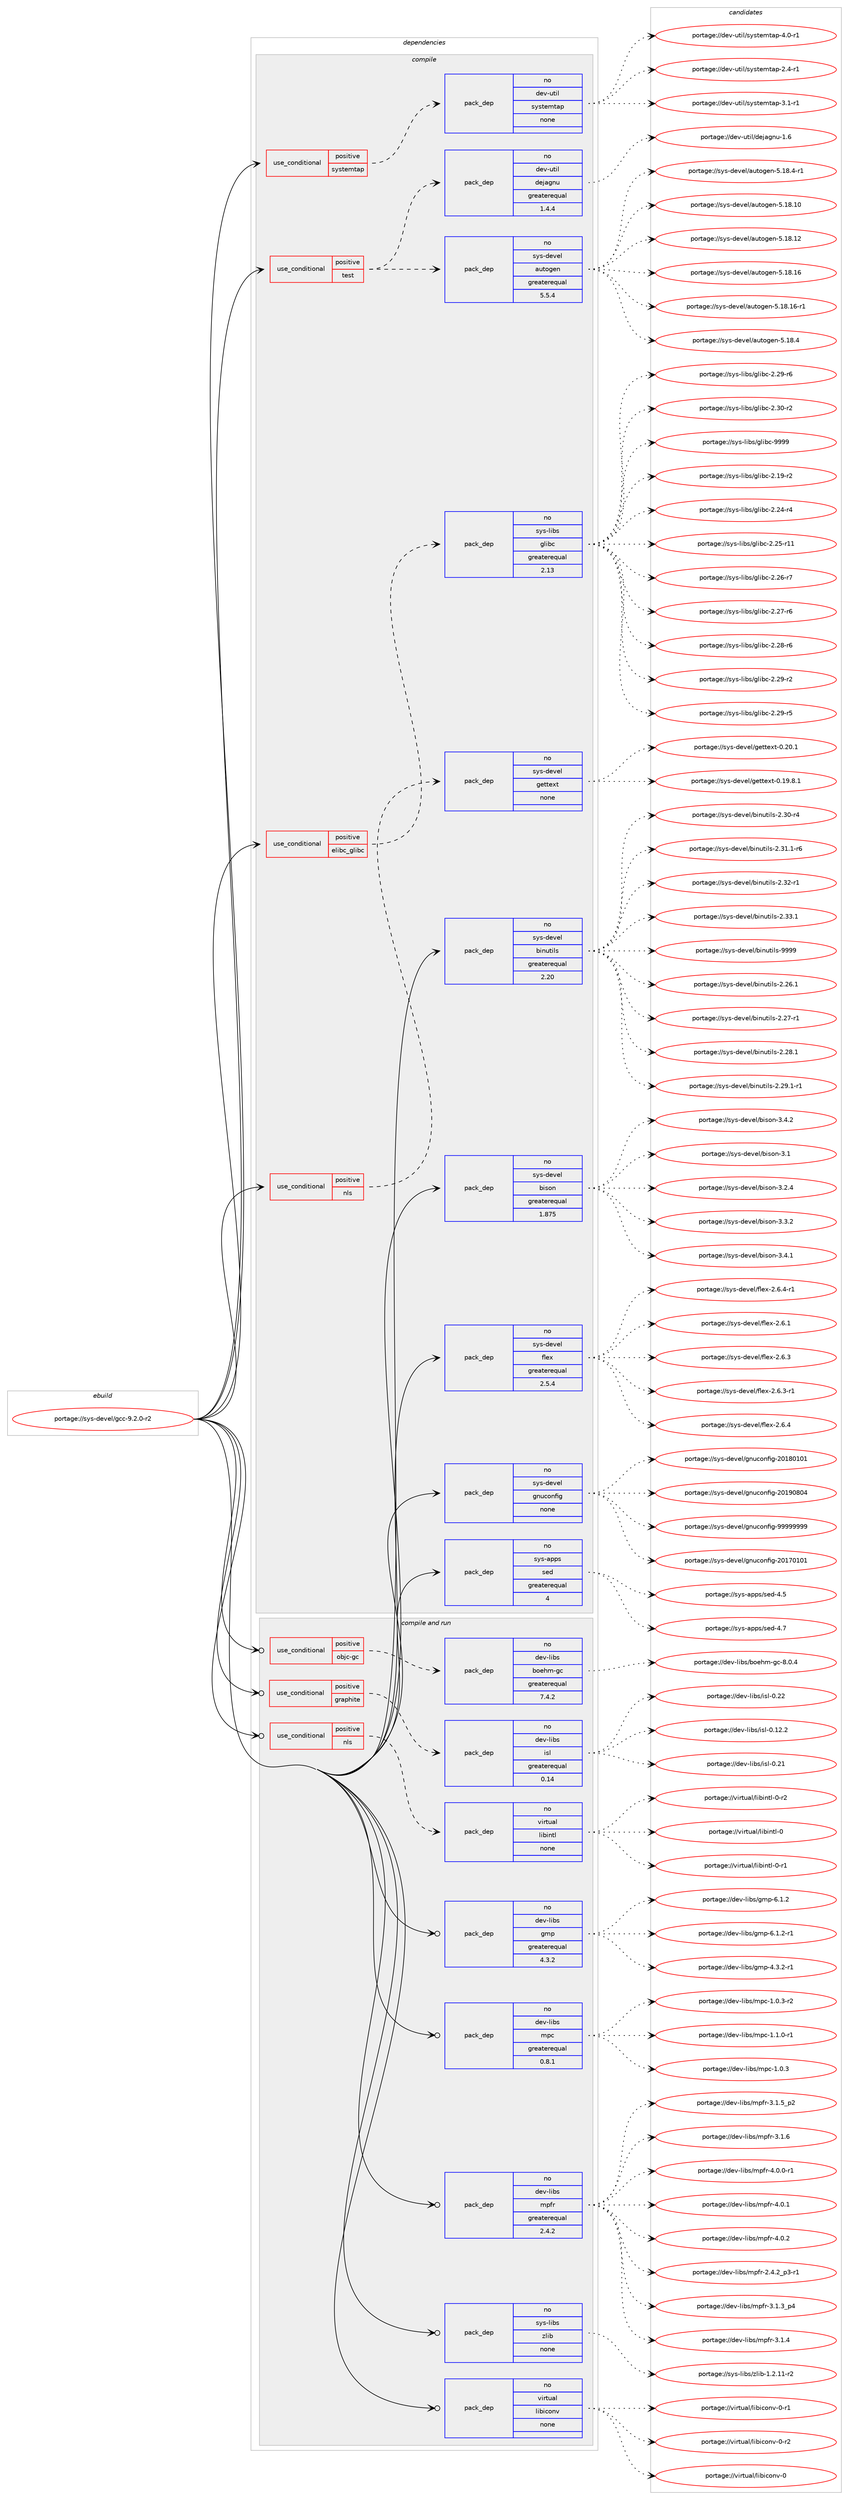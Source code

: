 digraph prolog {

# *************
# Graph options
# *************

newrank=true;
concentrate=true;
compound=true;
graph [rankdir=LR,fontname=Helvetica,fontsize=10,ranksep=1.5];#, ranksep=2.5, nodesep=0.2];
edge  [arrowhead=vee];
node  [fontname=Helvetica,fontsize=10];

# **********
# The ebuild
# **********

subgraph cluster_leftcol {
color=gray;
rank=same;
label=<<i>ebuild</i>>;
id [label="portage://sys-devel/gcc-9.2.0-r2", color=red, width=4, href="../sys-devel/gcc-9.2.0-r2.svg"];
}

# ****************
# The dependencies
# ****************

subgraph cluster_midcol {
color=gray;
label=<<i>dependencies</i>>;
subgraph cluster_compile {
fillcolor="#eeeeee";
style=filled;
label=<<i>compile</i>>;
subgraph cond102429 {
dependency422908 [label=<<TABLE BORDER="0" CELLBORDER="1" CELLSPACING="0" CELLPADDING="4"><TR><TD ROWSPAN="3" CELLPADDING="10">use_conditional</TD></TR><TR><TD>positive</TD></TR><TR><TD>elibc_glibc</TD></TR></TABLE>>, shape=none, color=red];
subgraph pack313427 {
dependency422909 [label=<<TABLE BORDER="0" CELLBORDER="1" CELLSPACING="0" CELLPADDING="4" WIDTH="220"><TR><TD ROWSPAN="6" CELLPADDING="30">pack_dep</TD></TR><TR><TD WIDTH="110">no</TD></TR><TR><TD>sys-libs</TD></TR><TR><TD>glibc</TD></TR><TR><TD>greaterequal</TD></TR><TR><TD>2.13</TD></TR></TABLE>>, shape=none, color=blue];
}
dependency422908:e -> dependency422909:w [weight=20,style="dashed",arrowhead="vee"];
}
id:e -> dependency422908:w [weight=20,style="solid",arrowhead="vee"];
subgraph cond102430 {
dependency422910 [label=<<TABLE BORDER="0" CELLBORDER="1" CELLSPACING="0" CELLPADDING="4"><TR><TD ROWSPAN="3" CELLPADDING="10">use_conditional</TD></TR><TR><TD>positive</TD></TR><TR><TD>nls</TD></TR></TABLE>>, shape=none, color=red];
subgraph pack313428 {
dependency422911 [label=<<TABLE BORDER="0" CELLBORDER="1" CELLSPACING="0" CELLPADDING="4" WIDTH="220"><TR><TD ROWSPAN="6" CELLPADDING="30">pack_dep</TD></TR><TR><TD WIDTH="110">no</TD></TR><TR><TD>sys-devel</TD></TR><TR><TD>gettext</TD></TR><TR><TD>none</TD></TR><TR><TD></TD></TR></TABLE>>, shape=none, color=blue];
}
dependency422910:e -> dependency422911:w [weight=20,style="dashed",arrowhead="vee"];
}
id:e -> dependency422910:w [weight=20,style="solid",arrowhead="vee"];
subgraph cond102431 {
dependency422912 [label=<<TABLE BORDER="0" CELLBORDER="1" CELLSPACING="0" CELLPADDING="4"><TR><TD ROWSPAN="3" CELLPADDING="10">use_conditional</TD></TR><TR><TD>positive</TD></TR><TR><TD>systemtap</TD></TR></TABLE>>, shape=none, color=red];
subgraph pack313429 {
dependency422913 [label=<<TABLE BORDER="0" CELLBORDER="1" CELLSPACING="0" CELLPADDING="4" WIDTH="220"><TR><TD ROWSPAN="6" CELLPADDING="30">pack_dep</TD></TR><TR><TD WIDTH="110">no</TD></TR><TR><TD>dev-util</TD></TR><TR><TD>systemtap</TD></TR><TR><TD>none</TD></TR><TR><TD></TD></TR></TABLE>>, shape=none, color=blue];
}
dependency422912:e -> dependency422913:w [weight=20,style="dashed",arrowhead="vee"];
}
id:e -> dependency422912:w [weight=20,style="solid",arrowhead="vee"];
subgraph cond102432 {
dependency422914 [label=<<TABLE BORDER="0" CELLBORDER="1" CELLSPACING="0" CELLPADDING="4"><TR><TD ROWSPAN="3" CELLPADDING="10">use_conditional</TD></TR><TR><TD>positive</TD></TR><TR><TD>test</TD></TR></TABLE>>, shape=none, color=red];
subgraph pack313430 {
dependency422915 [label=<<TABLE BORDER="0" CELLBORDER="1" CELLSPACING="0" CELLPADDING="4" WIDTH="220"><TR><TD ROWSPAN="6" CELLPADDING="30">pack_dep</TD></TR><TR><TD WIDTH="110">no</TD></TR><TR><TD>dev-util</TD></TR><TR><TD>dejagnu</TD></TR><TR><TD>greaterequal</TD></TR><TR><TD>1.4.4</TD></TR></TABLE>>, shape=none, color=blue];
}
dependency422914:e -> dependency422915:w [weight=20,style="dashed",arrowhead="vee"];
subgraph pack313431 {
dependency422916 [label=<<TABLE BORDER="0" CELLBORDER="1" CELLSPACING="0" CELLPADDING="4" WIDTH="220"><TR><TD ROWSPAN="6" CELLPADDING="30">pack_dep</TD></TR><TR><TD WIDTH="110">no</TD></TR><TR><TD>sys-devel</TD></TR><TR><TD>autogen</TD></TR><TR><TD>greaterequal</TD></TR><TR><TD>5.5.4</TD></TR></TABLE>>, shape=none, color=blue];
}
dependency422914:e -> dependency422916:w [weight=20,style="dashed",arrowhead="vee"];
}
id:e -> dependency422914:w [weight=20,style="solid",arrowhead="vee"];
subgraph pack313432 {
dependency422917 [label=<<TABLE BORDER="0" CELLBORDER="1" CELLSPACING="0" CELLPADDING="4" WIDTH="220"><TR><TD ROWSPAN="6" CELLPADDING="30">pack_dep</TD></TR><TR><TD WIDTH="110">no</TD></TR><TR><TD>sys-apps</TD></TR><TR><TD>sed</TD></TR><TR><TD>greaterequal</TD></TR><TR><TD>4</TD></TR></TABLE>>, shape=none, color=blue];
}
id:e -> dependency422917:w [weight=20,style="solid",arrowhead="vee"];
subgraph pack313433 {
dependency422918 [label=<<TABLE BORDER="0" CELLBORDER="1" CELLSPACING="0" CELLPADDING="4" WIDTH="220"><TR><TD ROWSPAN="6" CELLPADDING="30">pack_dep</TD></TR><TR><TD WIDTH="110">no</TD></TR><TR><TD>sys-devel</TD></TR><TR><TD>binutils</TD></TR><TR><TD>greaterequal</TD></TR><TR><TD>2.20</TD></TR></TABLE>>, shape=none, color=blue];
}
id:e -> dependency422918:w [weight=20,style="solid",arrowhead="vee"];
subgraph pack313434 {
dependency422919 [label=<<TABLE BORDER="0" CELLBORDER="1" CELLSPACING="0" CELLPADDING="4" WIDTH="220"><TR><TD ROWSPAN="6" CELLPADDING="30">pack_dep</TD></TR><TR><TD WIDTH="110">no</TD></TR><TR><TD>sys-devel</TD></TR><TR><TD>bison</TD></TR><TR><TD>greaterequal</TD></TR><TR><TD>1.875</TD></TR></TABLE>>, shape=none, color=blue];
}
id:e -> dependency422919:w [weight=20,style="solid",arrowhead="vee"];
subgraph pack313435 {
dependency422920 [label=<<TABLE BORDER="0" CELLBORDER="1" CELLSPACING="0" CELLPADDING="4" WIDTH="220"><TR><TD ROWSPAN="6" CELLPADDING="30">pack_dep</TD></TR><TR><TD WIDTH="110">no</TD></TR><TR><TD>sys-devel</TD></TR><TR><TD>flex</TD></TR><TR><TD>greaterequal</TD></TR><TR><TD>2.5.4</TD></TR></TABLE>>, shape=none, color=blue];
}
id:e -> dependency422920:w [weight=20,style="solid",arrowhead="vee"];
subgraph pack313436 {
dependency422921 [label=<<TABLE BORDER="0" CELLBORDER="1" CELLSPACING="0" CELLPADDING="4" WIDTH="220"><TR><TD ROWSPAN="6" CELLPADDING="30">pack_dep</TD></TR><TR><TD WIDTH="110">no</TD></TR><TR><TD>sys-devel</TD></TR><TR><TD>gnuconfig</TD></TR><TR><TD>none</TD></TR><TR><TD></TD></TR></TABLE>>, shape=none, color=blue];
}
id:e -> dependency422921:w [weight=20,style="solid",arrowhead="vee"];
}
subgraph cluster_compileandrun {
fillcolor="#eeeeee";
style=filled;
label=<<i>compile and run</i>>;
subgraph cond102433 {
dependency422922 [label=<<TABLE BORDER="0" CELLBORDER="1" CELLSPACING="0" CELLPADDING="4"><TR><TD ROWSPAN="3" CELLPADDING="10">use_conditional</TD></TR><TR><TD>positive</TD></TR><TR><TD>graphite</TD></TR></TABLE>>, shape=none, color=red];
subgraph pack313437 {
dependency422923 [label=<<TABLE BORDER="0" CELLBORDER="1" CELLSPACING="0" CELLPADDING="4" WIDTH="220"><TR><TD ROWSPAN="6" CELLPADDING="30">pack_dep</TD></TR><TR><TD WIDTH="110">no</TD></TR><TR><TD>dev-libs</TD></TR><TR><TD>isl</TD></TR><TR><TD>greaterequal</TD></TR><TR><TD>0.14</TD></TR></TABLE>>, shape=none, color=blue];
}
dependency422922:e -> dependency422923:w [weight=20,style="dashed",arrowhead="vee"];
}
id:e -> dependency422922:w [weight=20,style="solid",arrowhead="odotvee"];
subgraph cond102434 {
dependency422924 [label=<<TABLE BORDER="0" CELLBORDER="1" CELLSPACING="0" CELLPADDING="4"><TR><TD ROWSPAN="3" CELLPADDING="10">use_conditional</TD></TR><TR><TD>positive</TD></TR><TR><TD>nls</TD></TR></TABLE>>, shape=none, color=red];
subgraph pack313438 {
dependency422925 [label=<<TABLE BORDER="0" CELLBORDER="1" CELLSPACING="0" CELLPADDING="4" WIDTH="220"><TR><TD ROWSPAN="6" CELLPADDING="30">pack_dep</TD></TR><TR><TD WIDTH="110">no</TD></TR><TR><TD>virtual</TD></TR><TR><TD>libintl</TD></TR><TR><TD>none</TD></TR><TR><TD></TD></TR></TABLE>>, shape=none, color=blue];
}
dependency422924:e -> dependency422925:w [weight=20,style="dashed",arrowhead="vee"];
}
id:e -> dependency422924:w [weight=20,style="solid",arrowhead="odotvee"];
subgraph cond102435 {
dependency422926 [label=<<TABLE BORDER="0" CELLBORDER="1" CELLSPACING="0" CELLPADDING="4"><TR><TD ROWSPAN="3" CELLPADDING="10">use_conditional</TD></TR><TR><TD>positive</TD></TR><TR><TD>objc-gc</TD></TR></TABLE>>, shape=none, color=red];
subgraph pack313439 {
dependency422927 [label=<<TABLE BORDER="0" CELLBORDER="1" CELLSPACING="0" CELLPADDING="4" WIDTH="220"><TR><TD ROWSPAN="6" CELLPADDING="30">pack_dep</TD></TR><TR><TD WIDTH="110">no</TD></TR><TR><TD>dev-libs</TD></TR><TR><TD>boehm-gc</TD></TR><TR><TD>greaterequal</TD></TR><TR><TD>7.4.2</TD></TR></TABLE>>, shape=none, color=blue];
}
dependency422926:e -> dependency422927:w [weight=20,style="dashed",arrowhead="vee"];
}
id:e -> dependency422926:w [weight=20,style="solid",arrowhead="odotvee"];
subgraph pack313440 {
dependency422928 [label=<<TABLE BORDER="0" CELLBORDER="1" CELLSPACING="0" CELLPADDING="4" WIDTH="220"><TR><TD ROWSPAN="6" CELLPADDING="30">pack_dep</TD></TR><TR><TD WIDTH="110">no</TD></TR><TR><TD>dev-libs</TD></TR><TR><TD>gmp</TD></TR><TR><TD>greaterequal</TD></TR><TR><TD>4.3.2</TD></TR></TABLE>>, shape=none, color=blue];
}
id:e -> dependency422928:w [weight=20,style="solid",arrowhead="odotvee"];
subgraph pack313441 {
dependency422929 [label=<<TABLE BORDER="0" CELLBORDER="1" CELLSPACING="0" CELLPADDING="4" WIDTH="220"><TR><TD ROWSPAN="6" CELLPADDING="30">pack_dep</TD></TR><TR><TD WIDTH="110">no</TD></TR><TR><TD>dev-libs</TD></TR><TR><TD>mpc</TD></TR><TR><TD>greaterequal</TD></TR><TR><TD>0.8.1</TD></TR></TABLE>>, shape=none, color=blue];
}
id:e -> dependency422929:w [weight=20,style="solid",arrowhead="odotvee"];
subgraph pack313442 {
dependency422930 [label=<<TABLE BORDER="0" CELLBORDER="1" CELLSPACING="0" CELLPADDING="4" WIDTH="220"><TR><TD ROWSPAN="6" CELLPADDING="30">pack_dep</TD></TR><TR><TD WIDTH="110">no</TD></TR><TR><TD>dev-libs</TD></TR><TR><TD>mpfr</TD></TR><TR><TD>greaterequal</TD></TR><TR><TD>2.4.2</TD></TR></TABLE>>, shape=none, color=blue];
}
id:e -> dependency422930:w [weight=20,style="solid",arrowhead="odotvee"];
subgraph pack313443 {
dependency422931 [label=<<TABLE BORDER="0" CELLBORDER="1" CELLSPACING="0" CELLPADDING="4" WIDTH="220"><TR><TD ROWSPAN="6" CELLPADDING="30">pack_dep</TD></TR><TR><TD WIDTH="110">no</TD></TR><TR><TD>sys-libs</TD></TR><TR><TD>zlib</TD></TR><TR><TD>none</TD></TR><TR><TD></TD></TR></TABLE>>, shape=none, color=blue];
}
id:e -> dependency422931:w [weight=20,style="solid",arrowhead="odotvee"];
subgraph pack313444 {
dependency422932 [label=<<TABLE BORDER="0" CELLBORDER="1" CELLSPACING="0" CELLPADDING="4" WIDTH="220"><TR><TD ROWSPAN="6" CELLPADDING="30">pack_dep</TD></TR><TR><TD WIDTH="110">no</TD></TR><TR><TD>virtual</TD></TR><TR><TD>libiconv</TD></TR><TR><TD>none</TD></TR><TR><TD></TD></TR></TABLE>>, shape=none, color=blue];
}
id:e -> dependency422932:w [weight=20,style="solid",arrowhead="odotvee"];
}
subgraph cluster_run {
fillcolor="#eeeeee";
style=filled;
label=<<i>run</i>>;
}
}

# **************
# The candidates
# **************

subgraph cluster_choices {
rank=same;
color=gray;
label=<<i>candidates</i>>;

subgraph choice313427 {
color=black;
nodesep=1;
choiceportage115121115451081059811547103108105989945504649574511450 [label="portage://sys-libs/glibc-2.19-r2", color=red, width=4,href="../sys-libs/glibc-2.19-r2.svg"];
choiceportage115121115451081059811547103108105989945504650524511452 [label="portage://sys-libs/glibc-2.24-r4", color=red, width=4,href="../sys-libs/glibc-2.24-r4.svg"];
choiceportage11512111545108105981154710310810598994550465053451144949 [label="portage://sys-libs/glibc-2.25-r11", color=red, width=4,href="../sys-libs/glibc-2.25-r11.svg"];
choiceportage115121115451081059811547103108105989945504650544511455 [label="portage://sys-libs/glibc-2.26-r7", color=red, width=4,href="../sys-libs/glibc-2.26-r7.svg"];
choiceportage115121115451081059811547103108105989945504650554511454 [label="portage://sys-libs/glibc-2.27-r6", color=red, width=4,href="../sys-libs/glibc-2.27-r6.svg"];
choiceportage115121115451081059811547103108105989945504650564511454 [label="portage://sys-libs/glibc-2.28-r6", color=red, width=4,href="../sys-libs/glibc-2.28-r6.svg"];
choiceportage115121115451081059811547103108105989945504650574511450 [label="portage://sys-libs/glibc-2.29-r2", color=red, width=4,href="../sys-libs/glibc-2.29-r2.svg"];
choiceportage115121115451081059811547103108105989945504650574511453 [label="portage://sys-libs/glibc-2.29-r5", color=red, width=4,href="../sys-libs/glibc-2.29-r5.svg"];
choiceportage115121115451081059811547103108105989945504650574511454 [label="portage://sys-libs/glibc-2.29-r6", color=red, width=4,href="../sys-libs/glibc-2.29-r6.svg"];
choiceportage115121115451081059811547103108105989945504651484511450 [label="portage://sys-libs/glibc-2.30-r2", color=red, width=4,href="../sys-libs/glibc-2.30-r2.svg"];
choiceportage11512111545108105981154710310810598994557575757 [label="portage://sys-libs/glibc-9999", color=red, width=4,href="../sys-libs/glibc-9999.svg"];
dependency422909:e -> choiceportage115121115451081059811547103108105989945504649574511450:w [style=dotted,weight="100"];
dependency422909:e -> choiceportage115121115451081059811547103108105989945504650524511452:w [style=dotted,weight="100"];
dependency422909:e -> choiceportage11512111545108105981154710310810598994550465053451144949:w [style=dotted,weight="100"];
dependency422909:e -> choiceportage115121115451081059811547103108105989945504650544511455:w [style=dotted,weight="100"];
dependency422909:e -> choiceportage115121115451081059811547103108105989945504650554511454:w [style=dotted,weight="100"];
dependency422909:e -> choiceportage115121115451081059811547103108105989945504650564511454:w [style=dotted,weight="100"];
dependency422909:e -> choiceportage115121115451081059811547103108105989945504650574511450:w [style=dotted,weight="100"];
dependency422909:e -> choiceportage115121115451081059811547103108105989945504650574511453:w [style=dotted,weight="100"];
dependency422909:e -> choiceportage115121115451081059811547103108105989945504650574511454:w [style=dotted,weight="100"];
dependency422909:e -> choiceportage115121115451081059811547103108105989945504651484511450:w [style=dotted,weight="100"];
dependency422909:e -> choiceportage11512111545108105981154710310810598994557575757:w [style=dotted,weight="100"];
}
subgraph choice313428 {
color=black;
nodesep=1;
choiceportage1151211154510010111810110847103101116116101120116454846495746564649 [label="portage://sys-devel/gettext-0.19.8.1", color=red, width=4,href="../sys-devel/gettext-0.19.8.1.svg"];
choiceportage115121115451001011181011084710310111611610112011645484650484649 [label="portage://sys-devel/gettext-0.20.1", color=red, width=4,href="../sys-devel/gettext-0.20.1.svg"];
dependency422911:e -> choiceportage1151211154510010111810110847103101116116101120116454846495746564649:w [style=dotted,weight="100"];
dependency422911:e -> choiceportage115121115451001011181011084710310111611610112011645484650484649:w [style=dotted,weight="100"];
}
subgraph choice313429 {
color=black;
nodesep=1;
choiceportage100101118451171161051084711512111511610110911697112455046524511449 [label="portage://dev-util/systemtap-2.4-r1", color=red, width=4,href="../dev-util/systemtap-2.4-r1.svg"];
choiceportage100101118451171161051084711512111511610110911697112455146494511449 [label="portage://dev-util/systemtap-3.1-r1", color=red, width=4,href="../dev-util/systemtap-3.1-r1.svg"];
choiceportage100101118451171161051084711512111511610110911697112455246484511449 [label="portage://dev-util/systemtap-4.0-r1", color=red, width=4,href="../dev-util/systemtap-4.0-r1.svg"];
dependency422913:e -> choiceportage100101118451171161051084711512111511610110911697112455046524511449:w [style=dotted,weight="100"];
dependency422913:e -> choiceportage100101118451171161051084711512111511610110911697112455146494511449:w [style=dotted,weight="100"];
dependency422913:e -> choiceportage100101118451171161051084711512111511610110911697112455246484511449:w [style=dotted,weight="100"];
}
subgraph choice313430 {
color=black;
nodesep=1;
choiceportage10010111845117116105108471001011069710311011745494654 [label="portage://dev-util/dejagnu-1.6", color=red, width=4,href="../dev-util/dejagnu-1.6.svg"];
dependency422915:e -> choiceportage10010111845117116105108471001011069710311011745494654:w [style=dotted,weight="100"];
}
subgraph choice313431 {
color=black;
nodesep=1;
choiceportage1151211154510010111810110847971171161111031011104553464956464948 [label="portage://sys-devel/autogen-5.18.10", color=red, width=4,href="../sys-devel/autogen-5.18.10.svg"];
choiceportage1151211154510010111810110847971171161111031011104553464956464950 [label="portage://sys-devel/autogen-5.18.12", color=red, width=4,href="../sys-devel/autogen-5.18.12.svg"];
choiceportage1151211154510010111810110847971171161111031011104553464956464954 [label="portage://sys-devel/autogen-5.18.16", color=red, width=4,href="../sys-devel/autogen-5.18.16.svg"];
choiceportage11512111545100101118101108479711711611110310111045534649564649544511449 [label="portage://sys-devel/autogen-5.18.16-r1", color=red, width=4,href="../sys-devel/autogen-5.18.16-r1.svg"];
choiceportage11512111545100101118101108479711711611110310111045534649564652 [label="portage://sys-devel/autogen-5.18.4", color=red, width=4,href="../sys-devel/autogen-5.18.4.svg"];
choiceportage115121115451001011181011084797117116111103101110455346495646524511449 [label="portage://sys-devel/autogen-5.18.4-r1", color=red, width=4,href="../sys-devel/autogen-5.18.4-r1.svg"];
dependency422916:e -> choiceportage1151211154510010111810110847971171161111031011104553464956464948:w [style=dotted,weight="100"];
dependency422916:e -> choiceportage1151211154510010111810110847971171161111031011104553464956464950:w [style=dotted,weight="100"];
dependency422916:e -> choiceportage1151211154510010111810110847971171161111031011104553464956464954:w [style=dotted,weight="100"];
dependency422916:e -> choiceportage11512111545100101118101108479711711611110310111045534649564649544511449:w [style=dotted,weight="100"];
dependency422916:e -> choiceportage11512111545100101118101108479711711611110310111045534649564652:w [style=dotted,weight="100"];
dependency422916:e -> choiceportage115121115451001011181011084797117116111103101110455346495646524511449:w [style=dotted,weight="100"];
}
subgraph choice313432 {
color=black;
nodesep=1;
choiceportage11512111545971121121154711510110045524653 [label="portage://sys-apps/sed-4.5", color=red, width=4,href="../sys-apps/sed-4.5.svg"];
choiceportage11512111545971121121154711510110045524655 [label="portage://sys-apps/sed-4.7", color=red, width=4,href="../sys-apps/sed-4.7.svg"];
dependency422917:e -> choiceportage11512111545971121121154711510110045524653:w [style=dotted,weight="100"];
dependency422917:e -> choiceportage11512111545971121121154711510110045524655:w [style=dotted,weight="100"];
}
subgraph choice313433 {
color=black;
nodesep=1;
choiceportage11512111545100101118101108479810511011711610510811545504650544649 [label="portage://sys-devel/binutils-2.26.1", color=red, width=4,href="../sys-devel/binutils-2.26.1.svg"];
choiceportage11512111545100101118101108479810511011711610510811545504650554511449 [label="portage://sys-devel/binutils-2.27-r1", color=red, width=4,href="../sys-devel/binutils-2.27-r1.svg"];
choiceportage11512111545100101118101108479810511011711610510811545504650564649 [label="portage://sys-devel/binutils-2.28.1", color=red, width=4,href="../sys-devel/binutils-2.28.1.svg"];
choiceportage115121115451001011181011084798105110117116105108115455046505746494511449 [label="portage://sys-devel/binutils-2.29.1-r1", color=red, width=4,href="../sys-devel/binutils-2.29.1-r1.svg"];
choiceportage11512111545100101118101108479810511011711610510811545504651484511452 [label="portage://sys-devel/binutils-2.30-r4", color=red, width=4,href="../sys-devel/binutils-2.30-r4.svg"];
choiceportage115121115451001011181011084798105110117116105108115455046514946494511454 [label="portage://sys-devel/binutils-2.31.1-r6", color=red, width=4,href="../sys-devel/binutils-2.31.1-r6.svg"];
choiceportage11512111545100101118101108479810511011711610510811545504651504511449 [label="portage://sys-devel/binutils-2.32-r1", color=red, width=4,href="../sys-devel/binutils-2.32-r1.svg"];
choiceportage11512111545100101118101108479810511011711610510811545504651514649 [label="portage://sys-devel/binutils-2.33.1", color=red, width=4,href="../sys-devel/binutils-2.33.1.svg"];
choiceportage1151211154510010111810110847981051101171161051081154557575757 [label="portage://sys-devel/binutils-9999", color=red, width=4,href="../sys-devel/binutils-9999.svg"];
dependency422918:e -> choiceportage11512111545100101118101108479810511011711610510811545504650544649:w [style=dotted,weight="100"];
dependency422918:e -> choiceportage11512111545100101118101108479810511011711610510811545504650554511449:w [style=dotted,weight="100"];
dependency422918:e -> choiceportage11512111545100101118101108479810511011711610510811545504650564649:w [style=dotted,weight="100"];
dependency422918:e -> choiceportage115121115451001011181011084798105110117116105108115455046505746494511449:w [style=dotted,weight="100"];
dependency422918:e -> choiceportage11512111545100101118101108479810511011711610510811545504651484511452:w [style=dotted,weight="100"];
dependency422918:e -> choiceportage115121115451001011181011084798105110117116105108115455046514946494511454:w [style=dotted,weight="100"];
dependency422918:e -> choiceportage11512111545100101118101108479810511011711610510811545504651504511449:w [style=dotted,weight="100"];
dependency422918:e -> choiceportage11512111545100101118101108479810511011711610510811545504651514649:w [style=dotted,weight="100"];
dependency422918:e -> choiceportage1151211154510010111810110847981051101171161051081154557575757:w [style=dotted,weight="100"];
}
subgraph choice313434 {
color=black;
nodesep=1;
choiceportage11512111545100101118101108479810511511111045514649 [label="portage://sys-devel/bison-3.1", color=red, width=4,href="../sys-devel/bison-3.1.svg"];
choiceportage115121115451001011181011084798105115111110455146504652 [label="portage://sys-devel/bison-3.2.4", color=red, width=4,href="../sys-devel/bison-3.2.4.svg"];
choiceportage115121115451001011181011084798105115111110455146514650 [label="portage://sys-devel/bison-3.3.2", color=red, width=4,href="../sys-devel/bison-3.3.2.svg"];
choiceportage115121115451001011181011084798105115111110455146524649 [label="portage://sys-devel/bison-3.4.1", color=red, width=4,href="../sys-devel/bison-3.4.1.svg"];
choiceportage115121115451001011181011084798105115111110455146524650 [label="portage://sys-devel/bison-3.4.2", color=red, width=4,href="../sys-devel/bison-3.4.2.svg"];
dependency422919:e -> choiceportage11512111545100101118101108479810511511111045514649:w [style=dotted,weight="100"];
dependency422919:e -> choiceportage115121115451001011181011084798105115111110455146504652:w [style=dotted,weight="100"];
dependency422919:e -> choiceportage115121115451001011181011084798105115111110455146514650:w [style=dotted,weight="100"];
dependency422919:e -> choiceportage115121115451001011181011084798105115111110455146524649:w [style=dotted,weight="100"];
dependency422919:e -> choiceportage115121115451001011181011084798105115111110455146524650:w [style=dotted,weight="100"];
}
subgraph choice313435 {
color=black;
nodesep=1;
choiceportage1151211154510010111810110847102108101120455046544649 [label="portage://sys-devel/flex-2.6.1", color=red, width=4,href="../sys-devel/flex-2.6.1.svg"];
choiceportage1151211154510010111810110847102108101120455046544651 [label="portage://sys-devel/flex-2.6.3", color=red, width=4,href="../sys-devel/flex-2.6.3.svg"];
choiceportage11512111545100101118101108471021081011204550465446514511449 [label="portage://sys-devel/flex-2.6.3-r1", color=red, width=4,href="../sys-devel/flex-2.6.3-r1.svg"];
choiceportage1151211154510010111810110847102108101120455046544652 [label="portage://sys-devel/flex-2.6.4", color=red, width=4,href="../sys-devel/flex-2.6.4.svg"];
choiceportage11512111545100101118101108471021081011204550465446524511449 [label="portage://sys-devel/flex-2.6.4-r1", color=red, width=4,href="../sys-devel/flex-2.6.4-r1.svg"];
dependency422920:e -> choiceportage1151211154510010111810110847102108101120455046544649:w [style=dotted,weight="100"];
dependency422920:e -> choiceportage1151211154510010111810110847102108101120455046544651:w [style=dotted,weight="100"];
dependency422920:e -> choiceportage11512111545100101118101108471021081011204550465446514511449:w [style=dotted,weight="100"];
dependency422920:e -> choiceportage1151211154510010111810110847102108101120455046544652:w [style=dotted,weight="100"];
dependency422920:e -> choiceportage11512111545100101118101108471021081011204550465446524511449:w [style=dotted,weight="100"];
}
subgraph choice313436 {
color=black;
nodesep=1;
choiceportage115121115451001011181011084710311011799111110102105103455048495548494849 [label="portage://sys-devel/gnuconfig-20170101", color=red, width=4,href="../sys-devel/gnuconfig-20170101.svg"];
choiceportage115121115451001011181011084710311011799111110102105103455048495648494849 [label="portage://sys-devel/gnuconfig-20180101", color=red, width=4,href="../sys-devel/gnuconfig-20180101.svg"];
choiceportage115121115451001011181011084710311011799111110102105103455048495748564852 [label="portage://sys-devel/gnuconfig-20190804", color=red, width=4,href="../sys-devel/gnuconfig-20190804.svg"];
choiceportage115121115451001011181011084710311011799111110102105103455757575757575757 [label="portage://sys-devel/gnuconfig-99999999", color=red, width=4,href="../sys-devel/gnuconfig-99999999.svg"];
dependency422921:e -> choiceportage115121115451001011181011084710311011799111110102105103455048495548494849:w [style=dotted,weight="100"];
dependency422921:e -> choiceportage115121115451001011181011084710311011799111110102105103455048495648494849:w [style=dotted,weight="100"];
dependency422921:e -> choiceportage115121115451001011181011084710311011799111110102105103455048495748564852:w [style=dotted,weight="100"];
dependency422921:e -> choiceportage115121115451001011181011084710311011799111110102105103455757575757575757:w [style=dotted,weight="100"];
}
subgraph choice313437 {
color=black;
nodesep=1;
choiceportage10010111845108105981154710511510845484649504650 [label="portage://dev-libs/isl-0.12.2", color=red, width=4,href="../dev-libs/isl-0.12.2.svg"];
choiceportage1001011184510810598115471051151084548465049 [label="portage://dev-libs/isl-0.21", color=red, width=4,href="../dev-libs/isl-0.21.svg"];
choiceportage1001011184510810598115471051151084548465050 [label="portage://dev-libs/isl-0.22", color=red, width=4,href="../dev-libs/isl-0.22.svg"];
dependency422923:e -> choiceportage10010111845108105981154710511510845484649504650:w [style=dotted,weight="100"];
dependency422923:e -> choiceportage1001011184510810598115471051151084548465049:w [style=dotted,weight="100"];
dependency422923:e -> choiceportage1001011184510810598115471051151084548465050:w [style=dotted,weight="100"];
}
subgraph choice313438 {
color=black;
nodesep=1;
choiceportage1181051141161179710847108105981051101161084548 [label="portage://virtual/libintl-0", color=red, width=4,href="../virtual/libintl-0.svg"];
choiceportage11810511411611797108471081059810511011610845484511449 [label="portage://virtual/libintl-0-r1", color=red, width=4,href="../virtual/libintl-0-r1.svg"];
choiceportage11810511411611797108471081059810511011610845484511450 [label="portage://virtual/libintl-0-r2", color=red, width=4,href="../virtual/libintl-0-r2.svg"];
dependency422925:e -> choiceportage1181051141161179710847108105981051101161084548:w [style=dotted,weight="100"];
dependency422925:e -> choiceportage11810511411611797108471081059810511011610845484511449:w [style=dotted,weight="100"];
dependency422925:e -> choiceportage11810511411611797108471081059810511011610845484511450:w [style=dotted,weight="100"];
}
subgraph choice313439 {
color=black;
nodesep=1;
choiceportage100101118451081059811547981111011041094510399455646484652 [label="portage://dev-libs/boehm-gc-8.0.4", color=red, width=4,href="../dev-libs/boehm-gc-8.0.4.svg"];
dependency422927:e -> choiceportage100101118451081059811547981111011041094510399455646484652:w [style=dotted,weight="100"];
}
subgraph choice313440 {
color=black;
nodesep=1;
choiceportage1001011184510810598115471031091124552465146504511449 [label="portage://dev-libs/gmp-4.3.2-r1", color=red, width=4,href="../dev-libs/gmp-4.3.2-r1.svg"];
choiceportage100101118451081059811547103109112455446494650 [label="portage://dev-libs/gmp-6.1.2", color=red, width=4,href="../dev-libs/gmp-6.1.2.svg"];
choiceportage1001011184510810598115471031091124554464946504511449 [label="portage://dev-libs/gmp-6.1.2-r1", color=red, width=4,href="../dev-libs/gmp-6.1.2-r1.svg"];
dependency422928:e -> choiceportage1001011184510810598115471031091124552465146504511449:w [style=dotted,weight="100"];
dependency422928:e -> choiceportage100101118451081059811547103109112455446494650:w [style=dotted,weight="100"];
dependency422928:e -> choiceportage1001011184510810598115471031091124554464946504511449:w [style=dotted,weight="100"];
}
subgraph choice313441 {
color=black;
nodesep=1;
choiceportage10010111845108105981154710911299454946484651 [label="portage://dev-libs/mpc-1.0.3", color=red, width=4,href="../dev-libs/mpc-1.0.3.svg"];
choiceportage100101118451081059811547109112994549464846514511450 [label="portage://dev-libs/mpc-1.0.3-r2", color=red, width=4,href="../dev-libs/mpc-1.0.3-r2.svg"];
choiceportage100101118451081059811547109112994549464946484511449 [label="portage://dev-libs/mpc-1.1.0-r1", color=red, width=4,href="../dev-libs/mpc-1.1.0-r1.svg"];
dependency422929:e -> choiceportage10010111845108105981154710911299454946484651:w [style=dotted,weight="100"];
dependency422929:e -> choiceportage100101118451081059811547109112994549464846514511450:w [style=dotted,weight="100"];
dependency422929:e -> choiceportage100101118451081059811547109112994549464946484511449:w [style=dotted,weight="100"];
}
subgraph choice313442 {
color=black;
nodesep=1;
choiceportage10010111845108105981154710911210211445504652465095112514511449 [label="portage://dev-libs/mpfr-2.4.2_p3-r1", color=red, width=4,href="../dev-libs/mpfr-2.4.2_p3-r1.svg"];
choiceportage1001011184510810598115471091121021144551464946519511252 [label="portage://dev-libs/mpfr-3.1.3_p4", color=red, width=4,href="../dev-libs/mpfr-3.1.3_p4.svg"];
choiceportage100101118451081059811547109112102114455146494652 [label="portage://dev-libs/mpfr-3.1.4", color=red, width=4,href="../dev-libs/mpfr-3.1.4.svg"];
choiceportage1001011184510810598115471091121021144551464946539511250 [label="portage://dev-libs/mpfr-3.1.5_p2", color=red, width=4,href="../dev-libs/mpfr-3.1.5_p2.svg"];
choiceportage100101118451081059811547109112102114455146494654 [label="portage://dev-libs/mpfr-3.1.6", color=red, width=4,href="../dev-libs/mpfr-3.1.6.svg"];
choiceportage1001011184510810598115471091121021144552464846484511449 [label="portage://dev-libs/mpfr-4.0.0-r1", color=red, width=4,href="../dev-libs/mpfr-4.0.0-r1.svg"];
choiceportage100101118451081059811547109112102114455246484649 [label="portage://dev-libs/mpfr-4.0.1", color=red, width=4,href="../dev-libs/mpfr-4.0.1.svg"];
choiceportage100101118451081059811547109112102114455246484650 [label="portage://dev-libs/mpfr-4.0.2", color=red, width=4,href="../dev-libs/mpfr-4.0.2.svg"];
dependency422930:e -> choiceportage10010111845108105981154710911210211445504652465095112514511449:w [style=dotted,weight="100"];
dependency422930:e -> choiceportage1001011184510810598115471091121021144551464946519511252:w [style=dotted,weight="100"];
dependency422930:e -> choiceportage100101118451081059811547109112102114455146494652:w [style=dotted,weight="100"];
dependency422930:e -> choiceportage1001011184510810598115471091121021144551464946539511250:w [style=dotted,weight="100"];
dependency422930:e -> choiceportage100101118451081059811547109112102114455146494654:w [style=dotted,weight="100"];
dependency422930:e -> choiceportage1001011184510810598115471091121021144552464846484511449:w [style=dotted,weight="100"];
dependency422930:e -> choiceportage100101118451081059811547109112102114455246484649:w [style=dotted,weight="100"];
dependency422930:e -> choiceportage100101118451081059811547109112102114455246484650:w [style=dotted,weight="100"];
}
subgraph choice313443 {
color=black;
nodesep=1;
choiceportage11512111545108105981154712210810598454946504649494511450 [label="portage://sys-libs/zlib-1.2.11-r2", color=red, width=4,href="../sys-libs/zlib-1.2.11-r2.svg"];
dependency422931:e -> choiceportage11512111545108105981154712210810598454946504649494511450:w [style=dotted,weight="100"];
}
subgraph choice313444 {
color=black;
nodesep=1;
choiceportage118105114116117971084710810598105991111101184548 [label="portage://virtual/libiconv-0", color=red, width=4,href="../virtual/libiconv-0.svg"];
choiceportage1181051141161179710847108105981059911111011845484511449 [label="portage://virtual/libiconv-0-r1", color=red, width=4,href="../virtual/libiconv-0-r1.svg"];
choiceportage1181051141161179710847108105981059911111011845484511450 [label="portage://virtual/libiconv-0-r2", color=red, width=4,href="../virtual/libiconv-0-r2.svg"];
dependency422932:e -> choiceportage118105114116117971084710810598105991111101184548:w [style=dotted,weight="100"];
dependency422932:e -> choiceportage1181051141161179710847108105981059911111011845484511449:w [style=dotted,weight="100"];
dependency422932:e -> choiceportage1181051141161179710847108105981059911111011845484511450:w [style=dotted,weight="100"];
}
}

}

